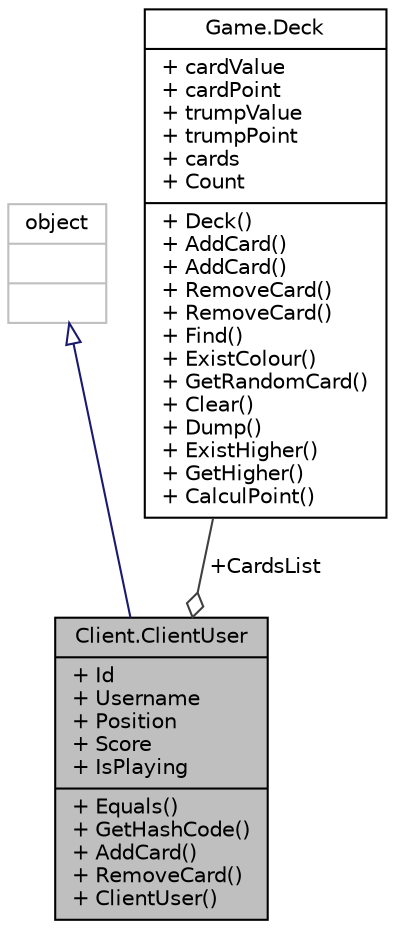 digraph "Client.ClientUser"
{
  edge [fontname="Helvetica",fontsize="10",labelfontname="Helvetica",labelfontsize="10"];
  node [fontname="Helvetica",fontsize="10",shape=record];
  Node2 [label="{Client.ClientUser\n|+ Id\l+ Username\l+ Position\l+ Score\l+ IsPlaying\l|+ Equals()\l+ GetHashCode()\l+ AddCard()\l+ RemoveCard()\l+ ClientUser()\l}",height=0.2,width=0.4,color="black", fillcolor="grey75", style="filled", fontcolor="black"];
  Node3 -> Node2 [dir="back",color="midnightblue",fontsize="10",style="solid",arrowtail="onormal",fontname="Helvetica"];
  Node3 [label="{object\n||}",height=0.2,width=0.4,color="grey75", fillcolor="white", style="filled"];
  Node4 -> Node2 [color="grey25",fontsize="10",style="solid",label=" +CardsList" ,arrowhead="odiamond",fontname="Helvetica"];
  Node4 [label="{Game.Deck\n|+ cardValue\l+ cardPoint\l+ trumpValue\l+ trumpPoint\l+ cards\l+ Count\l|+ Deck()\l+ AddCard()\l+ AddCard()\l+ RemoveCard()\l+ RemoveCard()\l+ Find()\l+ ExistColour()\l+ GetRandomCard()\l+ Clear()\l+ Dump()\l+ ExistHigher()\l+ GetHigher()\l+ CalculPoint()\l}",height=0.2,width=0.4,color="black", fillcolor="white", style="filled",URL="$class_game_1_1_deck.html"];
}
